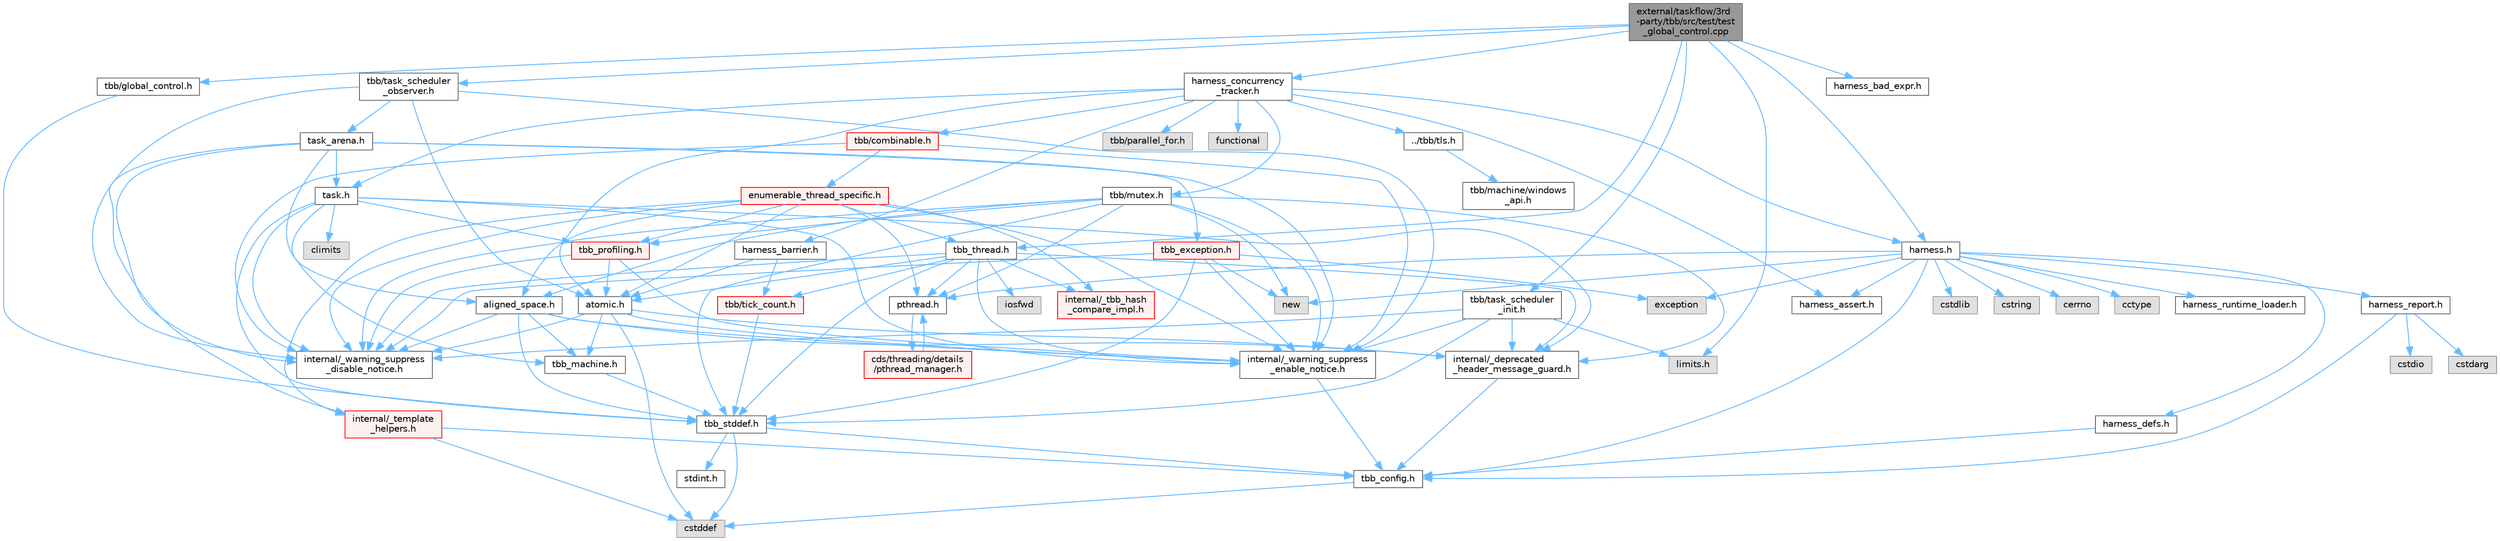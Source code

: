 digraph "external/taskflow/3rd-party/tbb/src/test/test_global_control.cpp"
{
 // LATEX_PDF_SIZE
  bgcolor="transparent";
  edge [fontname=Helvetica,fontsize=10,labelfontname=Helvetica,labelfontsize=10];
  node [fontname=Helvetica,fontsize=10,shape=box,height=0.2,width=0.4];
  Node1 [id="Node000001",label="external/taskflow/3rd\l-party/tbb/src/test/test\l_global_control.cpp",height=0.2,width=0.4,color="gray40", fillcolor="grey60", style="filled", fontcolor="black",tooltip=" "];
  Node1 -> Node2 [id="edge1_Node000001_Node000002",color="steelblue1",style="solid",tooltip=" "];
  Node2 [id="Node000002",label="tbb/global_control.h",height=0.2,width=0.4,color="grey40", fillcolor="white", style="filled",URL="$global__control_8h.html",tooltip=" "];
  Node2 -> Node3 [id="edge2_Node000002_Node000003",color="steelblue1",style="solid",tooltip=" "];
  Node3 [id="Node000003",label="tbb_stddef.h",height=0.2,width=0.4,color="grey40", fillcolor="white", style="filled",URL="$tbb__stddef_8h.html",tooltip=" "];
  Node3 -> Node4 [id="edge3_Node000003_Node000004",color="steelblue1",style="solid",tooltip=" "];
  Node4 [id="Node000004",label="tbb_config.h",height=0.2,width=0.4,color="grey40", fillcolor="white", style="filled",URL="$tbb__config_8h.html",tooltip=" "];
  Node4 -> Node5 [id="edge4_Node000004_Node000005",color="steelblue1",style="solid",tooltip=" "];
  Node5 [id="Node000005",label="cstddef",height=0.2,width=0.4,color="grey60", fillcolor="#E0E0E0", style="filled",tooltip=" "];
  Node3 -> Node5 [id="edge5_Node000003_Node000005",color="steelblue1",style="solid",tooltip=" "];
  Node3 -> Node6 [id="edge6_Node000003_Node000006",color="steelblue1",style="solid",tooltip=" "];
  Node6 [id="Node000006",label="stdint.h",height=0.2,width=0.4,color="grey40", fillcolor="white", style="filled",URL="$stdint_8h.html",tooltip=" "];
  Node1 -> Node7 [id="edge7_Node000001_Node000007",color="steelblue1",style="solid",tooltip=" "];
  Node7 [id="Node000007",label="harness.h",height=0.2,width=0.4,color="grey40", fillcolor="white", style="filled",URL="$harness_8h.html",tooltip=" "];
  Node7 -> Node4 [id="edge8_Node000007_Node000004",color="steelblue1",style="solid",tooltip=" "];
  Node7 -> Node8 [id="edge9_Node000007_Node000008",color="steelblue1",style="solid",tooltip=" "];
  Node8 [id="Node000008",label="harness_defs.h",height=0.2,width=0.4,color="grey40", fillcolor="white", style="filled",URL="$harness__defs_8h.html",tooltip=" "];
  Node8 -> Node4 [id="edge10_Node000008_Node000004",color="steelblue1",style="solid",tooltip=" "];
  Node7 -> Node9 [id="edge11_Node000007_Node000009",color="steelblue1",style="solid",tooltip=" "];
  Node9 [id="Node000009",label="cstdlib",height=0.2,width=0.4,color="grey60", fillcolor="#E0E0E0", style="filled",tooltip=" "];
  Node7 -> Node10 [id="edge12_Node000007_Node000010",color="steelblue1",style="solid",tooltip=" "];
  Node10 [id="Node000010",label="cstring",height=0.2,width=0.4,color="grey60", fillcolor="#E0E0E0", style="filled",tooltip=" "];
  Node7 -> Node11 [id="edge13_Node000007_Node000011",color="steelblue1",style="solid",tooltip=" "];
  Node11 [id="Node000011",label="cerrno",height=0.2,width=0.4,color="grey60", fillcolor="#E0E0E0", style="filled",tooltip=" "];
  Node7 -> Node12 [id="edge14_Node000007_Node000012",color="steelblue1",style="solid",tooltip=" "];
  Node12 [id="Node000012",label="cctype",height=0.2,width=0.4,color="grey60", fillcolor="#E0E0E0", style="filled",tooltip=" "];
  Node7 -> Node13 [id="edge15_Node000007_Node000013",color="steelblue1",style="solid",tooltip=" "];
  Node13 [id="Node000013",label="new",height=0.2,width=0.4,color="grey60", fillcolor="#E0E0E0", style="filled",tooltip=" "];
  Node7 -> Node14 [id="edge16_Node000007_Node000014",color="steelblue1",style="solid",tooltip=" "];
  Node14 [id="Node000014",label="pthread.h",height=0.2,width=0.4,color="grey40", fillcolor="white", style="filled",URL="$pthread_8h.html",tooltip=" "];
  Node14 -> Node15 [id="edge17_Node000014_Node000015",color="steelblue1",style="solid",tooltip=" "];
  Node15 [id="Node000015",label="cds/threading/details\l/pthread_manager.h",height=0.2,width=0.4,color="red", fillcolor="#FFF0F0", style="filled",URL="$pthread__manager_8h.html",tooltip=" "];
  Node15 -> Node14 [id="edge18_Node000015_Node000014",color="steelblue1",style="solid",tooltip=" "];
  Node7 -> Node60 [id="edge19_Node000007_Node000060",color="steelblue1",style="solid",tooltip=" "];
  Node60 [id="Node000060",label="harness_runtime_loader.h",height=0.2,width=0.4,color="grey40", fillcolor="white", style="filled",URL="$harness__runtime__loader_8h.html",tooltip=" "];
  Node7 -> Node61 [id="edge20_Node000007_Node000061",color="steelblue1",style="solid",tooltip=" "];
  Node61 [id="Node000061",label="harness_report.h",height=0.2,width=0.4,color="grey40", fillcolor="white", style="filled",URL="$harness__report_8h.html",tooltip=" "];
  Node61 -> Node62 [id="edge21_Node000061_Node000062",color="steelblue1",style="solid",tooltip=" "];
  Node62 [id="Node000062",label="cstdio",height=0.2,width=0.4,color="grey60", fillcolor="#E0E0E0", style="filled",tooltip=" "];
  Node61 -> Node63 [id="edge22_Node000061_Node000063",color="steelblue1",style="solid",tooltip=" "];
  Node63 [id="Node000063",label="cstdarg",height=0.2,width=0.4,color="grey60", fillcolor="#E0E0E0", style="filled",tooltip=" "];
  Node61 -> Node4 [id="edge23_Node000061_Node000004",color="steelblue1",style="solid",tooltip=" "];
  Node7 -> Node27 [id="edge24_Node000007_Node000027",color="steelblue1",style="solid",tooltip=" "];
  Node27 [id="Node000027",label="exception",height=0.2,width=0.4,color="grey60", fillcolor="#E0E0E0", style="filled",tooltip=" "];
  Node7 -> Node64 [id="edge25_Node000007_Node000064",color="steelblue1",style="solid",tooltip=" "];
  Node64 [id="Node000064",label="harness_assert.h",height=0.2,width=0.4,color="grey40", fillcolor="white", style="filled",URL="$harness__assert_8h.html",tooltip=" "];
  Node1 -> Node65 [id="edge26_Node000001_Node000065",color="steelblue1",style="solid",tooltip=" "];
  Node65 [id="Node000065",label="tbb/task_scheduler\l_observer.h",height=0.2,width=0.4,color="grey40", fillcolor="white", style="filled",URL="$task__scheduler__observer_8h.html",tooltip=" "];
  Node65 -> Node66 [id="edge27_Node000065_Node000066",color="steelblue1",style="solid",tooltip=" "];
  Node66 [id="Node000066",label="internal/_warning_suppress\l_enable_notice.h",height=0.2,width=0.4,color="grey40", fillcolor="white", style="filled",URL="$__warning__suppress__enable__notice_8h.html",tooltip=" "];
  Node66 -> Node4 [id="edge28_Node000066_Node000004",color="steelblue1",style="solid",tooltip=" "];
  Node65 -> Node67 [id="edge29_Node000065_Node000067",color="steelblue1",style="solid",tooltip=" "];
  Node67 [id="Node000067",label="atomic.h",height=0.2,width=0.4,color="grey40", fillcolor="white", style="filled",URL="$external_2taskflow_23rd-party_2tbb_2include_2tbb_2atomic_8h.html",tooltip=" "];
  Node67 -> Node68 [id="edge30_Node000067_Node000068",color="steelblue1",style="solid",tooltip=" "];
  Node68 [id="Node000068",label="internal/_deprecated\l_header_message_guard.h",height=0.2,width=0.4,color="grey40", fillcolor="white", style="filled",URL="$__deprecated__header__message__guard_8h.html",tooltip=" "];
  Node68 -> Node4 [id="edge31_Node000068_Node000004",color="steelblue1",style="solid",tooltip=" "];
  Node67 -> Node66 [id="edge32_Node000067_Node000066",color="steelblue1",style="solid",tooltip=" "];
  Node67 -> Node5 [id="edge33_Node000067_Node000005",color="steelblue1",style="solid",tooltip=" "];
  Node67 -> Node69 [id="edge34_Node000067_Node000069",color="steelblue1",style="solid",tooltip=" "];
  Node69 [id="Node000069",label="tbb_machine.h",height=0.2,width=0.4,color="grey40", fillcolor="white", style="filled",URL="$tbb__machine_8h.html",tooltip=" "];
  Node69 -> Node3 [id="edge35_Node000069_Node000003",color="steelblue1",style="solid",tooltip=" "];
  Node67 -> Node70 [id="edge36_Node000067_Node000070",color="steelblue1",style="solid",tooltip=" "];
  Node70 [id="Node000070",label="internal/_warning_suppress\l_disable_notice.h",height=0.2,width=0.4,color="grey40", fillcolor="white", style="filled",URL="$__warning__suppress__disable__notice_8h.html",tooltip=" "];
  Node65 -> Node71 [id="edge37_Node000065_Node000071",color="steelblue1",style="solid",tooltip=" "];
  Node71 [id="Node000071",label="task_arena.h",height=0.2,width=0.4,color="grey40", fillcolor="white", style="filled",URL="$task__arena_8h.html",tooltip=" "];
  Node71 -> Node66 [id="edge38_Node000071_Node000066",color="steelblue1",style="solid",tooltip=" "];
  Node71 -> Node72 [id="edge39_Node000071_Node000072",color="steelblue1",style="solid",tooltip=" "];
  Node72 [id="Node000072",label="task.h",height=0.2,width=0.4,color="grey40", fillcolor="white", style="filled",URL="$task_8h.html",tooltip=" "];
  Node72 -> Node68 [id="edge40_Node000072_Node000068",color="steelblue1",style="solid",tooltip=" "];
  Node72 -> Node66 [id="edge41_Node000072_Node000066",color="steelblue1",style="solid",tooltip=" "];
  Node72 -> Node3 [id="edge42_Node000072_Node000003",color="steelblue1",style="solid",tooltip=" "];
  Node72 -> Node69 [id="edge43_Node000072_Node000069",color="steelblue1",style="solid",tooltip=" "];
  Node72 -> Node73 [id="edge44_Node000072_Node000073",color="steelblue1",style="solid",tooltip=" "];
  Node73 [id="Node000073",label="tbb_profiling.h",height=0.2,width=0.4,color="red", fillcolor="#FFF0F0", style="filled",URL="$tbb__profiling_8h.html",tooltip=" "];
  Node73 -> Node66 [id="edge45_Node000073_Node000066",color="steelblue1",style="solid",tooltip=" "];
  Node73 -> Node67 [id="edge46_Node000073_Node000067",color="steelblue1",style="solid",tooltip=" "];
  Node73 -> Node70 [id="edge47_Node000073_Node000070",color="steelblue1",style="solid",tooltip=" "];
  Node72 -> Node75 [id="edge48_Node000072_Node000075",color="steelblue1",style="solid",tooltip=" "];
  Node75 [id="Node000075",label="climits",height=0.2,width=0.4,color="grey60", fillcolor="#E0E0E0", style="filled",tooltip=" "];
  Node72 -> Node70 [id="edge49_Node000072_Node000070",color="steelblue1",style="solid",tooltip=" "];
  Node71 -> Node76 [id="edge50_Node000071_Node000076",color="steelblue1",style="solid",tooltip=" "];
  Node76 [id="Node000076",label="tbb_exception.h",height=0.2,width=0.4,color="red", fillcolor="#FFF0F0", style="filled",URL="$tbb__exception_8h.html",tooltip=" "];
  Node76 -> Node66 [id="edge51_Node000076_Node000066",color="steelblue1",style="solid",tooltip=" "];
  Node76 -> Node3 [id="edge52_Node000076_Node000003",color="steelblue1",style="solid",tooltip=" "];
  Node76 -> Node27 [id="edge53_Node000076_Node000027",color="steelblue1",style="solid",tooltip=" "];
  Node76 -> Node13 [id="edge54_Node000076_Node000013",color="steelblue1",style="solid",tooltip=" "];
  Node76 -> Node70 [id="edge55_Node000076_Node000070",color="steelblue1",style="solid",tooltip=" "];
  Node71 -> Node79 [id="edge56_Node000071_Node000079",color="steelblue1",style="solid",tooltip=" "];
  Node79 [id="Node000079",label="internal/_template\l_helpers.h",height=0.2,width=0.4,color="red", fillcolor="#FFF0F0", style="filled",URL="$__template__helpers_8h.html",tooltip=" "];
  Node79 -> Node5 [id="edge57_Node000079_Node000005",color="steelblue1",style="solid",tooltip=" "];
  Node79 -> Node4 [id="edge58_Node000079_Node000004",color="steelblue1",style="solid",tooltip=" "];
  Node71 -> Node80 [id="edge59_Node000071_Node000080",color="steelblue1",style="solid",tooltip=" "];
  Node80 [id="Node000080",label="aligned_space.h",height=0.2,width=0.4,color="grey40", fillcolor="white", style="filled",URL="$aligned__space_8h.html",tooltip=" "];
  Node80 -> Node68 [id="edge60_Node000080_Node000068",color="steelblue1",style="solid",tooltip=" "];
  Node80 -> Node66 [id="edge61_Node000080_Node000066",color="steelblue1",style="solid",tooltip=" "];
  Node80 -> Node3 [id="edge62_Node000080_Node000003",color="steelblue1",style="solid",tooltip=" "];
  Node80 -> Node69 [id="edge63_Node000080_Node000069",color="steelblue1",style="solid",tooltip=" "];
  Node80 -> Node70 [id="edge64_Node000080_Node000070",color="steelblue1",style="solid",tooltip=" "];
  Node71 -> Node70 [id="edge65_Node000071_Node000070",color="steelblue1",style="solid",tooltip=" "];
  Node65 -> Node70 [id="edge66_Node000065_Node000070",color="steelblue1",style="solid",tooltip=" "];
  Node1 -> Node81 [id="edge67_Node000001_Node000081",color="steelblue1",style="solid",tooltip=" "];
  Node81 [id="Node000081",label="harness_concurrency\l_tracker.h",height=0.2,width=0.4,color="grey40", fillcolor="white", style="filled",URL="$harness__concurrency__tracker_8h.html",tooltip=" "];
  Node81 -> Node64 [id="edge68_Node000081_Node000064",color="steelblue1",style="solid",tooltip=" "];
  Node81 -> Node82 [id="edge69_Node000081_Node000082",color="steelblue1",style="solid",tooltip=" "];
  Node82 [id="Node000082",label="harness_barrier.h",height=0.2,width=0.4,color="grey40", fillcolor="white", style="filled",URL="$harness__barrier_8h.html",tooltip=" "];
  Node82 -> Node67 [id="edge70_Node000082_Node000067",color="steelblue1",style="solid",tooltip=" "];
  Node82 -> Node83 [id="edge71_Node000082_Node000083",color="steelblue1",style="solid",tooltip=" "];
  Node83 [id="Node000083",label="tbb/tick_count.h",height=0.2,width=0.4,color="red", fillcolor="#FFF0F0", style="filled",URL="$tick__count_8h.html",tooltip=" "];
  Node83 -> Node3 [id="edge72_Node000083_Node000003",color="steelblue1",style="solid",tooltip=" "];
  Node81 -> Node67 [id="edge73_Node000081_Node000067",color="steelblue1",style="solid",tooltip=" "];
  Node81 -> Node85 [id="edge74_Node000081_Node000085",color="steelblue1",style="solid",tooltip=" "];
  Node85 [id="Node000085",label="../tbb/tls.h",height=0.2,width=0.4,color="grey40", fillcolor="white", style="filled",URL="$tls_8h.html",tooltip=" "];
  Node85 -> Node86 [id="edge75_Node000085_Node000086",color="steelblue1",style="solid",tooltip=" "];
  Node86 [id="Node000086",label="tbb/machine/windows\l_api.h",height=0.2,width=0.4,color="grey40", fillcolor="white", style="filled",URL="$windows__api_8h.html",tooltip=" "];
  Node81 -> Node87 [id="edge76_Node000081_Node000087",color="steelblue1",style="solid",tooltip=" "];
  Node87 [id="Node000087",label="tbb/mutex.h",height=0.2,width=0.4,color="grey40", fillcolor="white", style="filled",URL="$mutex_8h.html",tooltip=" "];
  Node87 -> Node68 [id="edge77_Node000087_Node000068",color="steelblue1",style="solid",tooltip=" "];
  Node87 -> Node66 [id="edge78_Node000087_Node000066",color="steelblue1",style="solid",tooltip=" "];
  Node87 -> Node14 [id="edge79_Node000087_Node000014",color="steelblue1",style="solid",tooltip=" "];
  Node87 -> Node13 [id="edge80_Node000087_Node000013",color="steelblue1",style="solid",tooltip=" "];
  Node87 -> Node80 [id="edge81_Node000087_Node000080",color="steelblue1",style="solid",tooltip=" "];
  Node87 -> Node3 [id="edge82_Node000087_Node000003",color="steelblue1",style="solid",tooltip=" "];
  Node87 -> Node73 [id="edge83_Node000087_Node000073",color="steelblue1",style="solid",tooltip=" "];
  Node87 -> Node70 [id="edge84_Node000087_Node000070",color="steelblue1",style="solid",tooltip=" "];
  Node81 -> Node72 [id="edge85_Node000081_Node000072",color="steelblue1",style="solid",tooltip=" "];
  Node81 -> Node88 [id="edge86_Node000081_Node000088",color="steelblue1",style="solid",tooltip=" "];
  Node88 [id="Node000088",label="tbb/combinable.h",height=0.2,width=0.4,color="red", fillcolor="#FFF0F0", style="filled",URL="$combinable_8h.html",tooltip=" "];
  Node88 -> Node66 [id="edge87_Node000088_Node000066",color="steelblue1",style="solid",tooltip=" "];
  Node88 -> Node89 [id="edge88_Node000088_Node000089",color="steelblue1",style="solid",tooltip=" "];
  Node89 [id="Node000089",label="enumerable_thread_specific.h",height=0.2,width=0.4,color="red", fillcolor="#FFF0F0", style="filled",URL="$enumerable__thread__specific_8h.html",tooltip=" "];
  Node89 -> Node66 [id="edge89_Node000089_Node000066",color="steelblue1",style="solid",tooltip=" "];
  Node89 -> Node67 [id="edge90_Node000089_Node000067",color="steelblue1",style="solid",tooltip=" "];
  Node89 -> Node97 [id="edge91_Node000089_Node000097",color="steelblue1",style="solid",tooltip=" "];
  Node97 [id="Node000097",label="tbb_thread.h",height=0.2,width=0.4,color="grey40", fillcolor="white", style="filled",URL="$tbb__thread_8h.html",tooltip=" "];
  Node97 -> Node68 [id="edge92_Node000097_Node000068",color="steelblue1",style="solid",tooltip=" "];
  Node97 -> Node66 [id="edge93_Node000097_Node000066",color="steelblue1",style="solid",tooltip=" "];
  Node97 -> Node3 [id="edge94_Node000097_Node000003",color="steelblue1",style="solid",tooltip=" "];
  Node97 -> Node14 [id="edge95_Node000097_Node000014",color="steelblue1",style="solid",tooltip=" "];
  Node97 -> Node67 [id="edge96_Node000097_Node000067",color="steelblue1",style="solid",tooltip=" "];
  Node97 -> Node98 [id="edge97_Node000097_Node000098",color="steelblue1",style="solid",tooltip=" "];
  Node98 [id="Node000098",label="internal/_tbb_hash\l_compare_impl.h",height=0.2,width=0.4,color="red", fillcolor="#FFF0F0", style="filled",URL="$__tbb__hash__compare__impl_8h.html",tooltip=" "];
  Node97 -> Node83 [id="edge98_Node000097_Node000083",color="steelblue1",style="solid",tooltip=" "];
  Node97 -> Node99 [id="edge99_Node000097_Node000099",color="steelblue1",style="solid",tooltip=" "];
  Node99 [id="Node000099",label="iosfwd",height=0.2,width=0.4,color="grey60", fillcolor="#E0E0E0", style="filled",tooltip=" "];
  Node97 -> Node70 [id="edge100_Node000097_Node000070",color="steelblue1",style="solid",tooltip=" "];
  Node89 -> Node80 [id="edge101_Node000089_Node000080",color="steelblue1",style="solid",tooltip=" "];
  Node89 -> Node79 [id="edge102_Node000089_Node000079",color="steelblue1",style="solid",tooltip=" "];
  Node89 -> Node98 [id="edge103_Node000089_Node000098",color="steelblue1",style="solid",tooltip=" "];
  Node89 -> Node73 [id="edge104_Node000089_Node000073",color="steelblue1",style="solid",tooltip=" "];
  Node89 -> Node14 [id="edge105_Node000089_Node000014",color="steelblue1",style="solid",tooltip=" "];
  Node89 -> Node70 [id="edge106_Node000089_Node000070",color="steelblue1",style="solid",tooltip=" "];
  Node88 -> Node70 [id="edge107_Node000088_Node000070",color="steelblue1",style="solid",tooltip=" "];
  Node81 -> Node239 [id="edge108_Node000081_Node000239",color="steelblue1",style="solid",tooltip=" "];
  Node239 [id="Node000239",label="tbb/parallel_for.h",height=0.2,width=0.4,color="grey60", fillcolor="#E0E0E0", style="filled",tooltip=" "];
  Node81 -> Node240 [id="edge109_Node000081_Node000240",color="steelblue1",style="solid",tooltip=" "];
  Node240 [id="Node000240",label="functional",height=0.2,width=0.4,color="grey60", fillcolor="#E0E0E0", style="filled",tooltip=" "];
  Node81 -> Node7 [id="edge110_Node000081_Node000007",color="steelblue1",style="solid",tooltip=" "];
  Node1 -> Node241 [id="edge111_Node000001_Node000241",color="steelblue1",style="solid",tooltip=" "];
  Node241 [id="Node000241",label="tbb/task_scheduler\l_init.h",height=0.2,width=0.4,color="grey40", fillcolor="white", style="filled",URL="$task__scheduler__init_8h.html",tooltip=" "];
  Node241 -> Node68 [id="edge112_Node000241_Node000068",color="steelblue1",style="solid",tooltip=" "];
  Node241 -> Node66 [id="edge113_Node000241_Node000066",color="steelblue1",style="solid",tooltip=" "];
  Node241 -> Node3 [id="edge114_Node000241_Node000003",color="steelblue1",style="solid",tooltip=" "];
  Node241 -> Node118 [id="edge115_Node000241_Node000118",color="steelblue1",style="solid",tooltip=" "];
  Node118 [id="Node000118",label="limits.h",height=0.2,width=0.4,color="grey60", fillcolor="#E0E0E0", style="filled",tooltip=" "];
  Node241 -> Node70 [id="edge116_Node000241_Node000070",color="steelblue1",style="solid",tooltip=" "];
  Node1 -> Node118 [id="edge117_Node000001_Node000118",color="steelblue1",style="solid",tooltip=" "];
  Node1 -> Node97 [id="edge118_Node000001_Node000097",color="steelblue1",style="solid",tooltip=" "];
  Node1 -> Node242 [id="edge119_Node000001_Node000242",color="steelblue1",style="solid",tooltip=" "];
  Node242 [id="Node000242",label="harness_bad_expr.h",height=0.2,width=0.4,color="grey40", fillcolor="white", style="filled",URL="$harness__bad__expr_8h.html",tooltip=" "];
}
